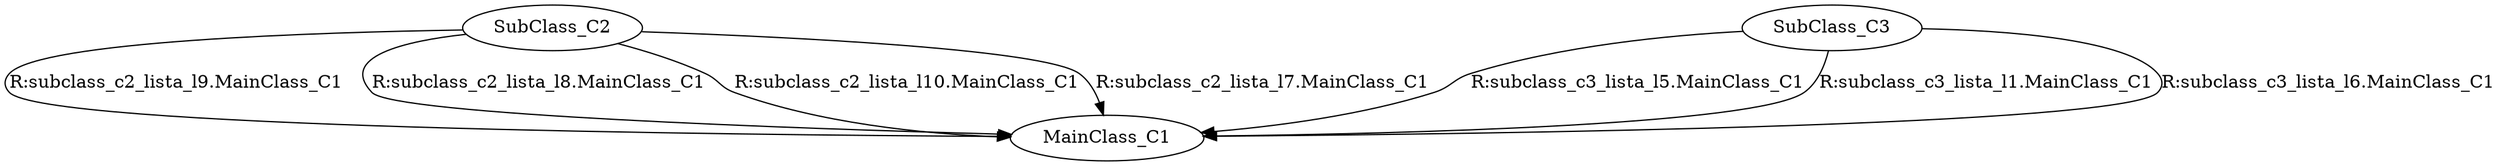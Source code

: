 digraph classRelations {
	subgraph Stazione {
		MainClass_C1 [ classID=1, classIndex=0, ownerPlantType=Stazione, isStarClass=false]
		SubClass_C2 [ classID=2, classIndex=1, ownerPlantType=Stazione, isStarClass=false]
		SubClass_C3 [ classID=3, classIndex=2, ownerPlantType=Stazione, isStarClass=false]

		 SubClass_C2 -> MainClass_C1[OperationKind=AUTO]  [list_name=subclass_c2_lista_l9, field=mainclass_c1, fieldType=MainClass_C1, op=R] [label="R:subclass_c2_lista_l9.MainClass_C1"] 
		 SubClass_C2 -> MainClass_C1[OperationKind=AUTO]  [list_name=subclass_c2_lista_l8, field=mainclass_c1, fieldType=MainClass_C1, op=R] [label="R:subclass_c2_lista_l8.MainClass_C1"] 
		 SubClass_C2 -> MainClass_C1[OperationKind=AUTO]  [list_name=subclass_c2_lista_l10, field=mainclass_c1, fieldType=MainClass_C1, op=R] [label="R:subclass_c2_lista_l10.MainClass_C1"] 
		 SubClass_C2 -> MainClass_C1[OperationKind=AUTO]  [list_name=subclass_c2_lista_l7, field=mainclass_c1, fieldType=MainClass_C1, op=R] [label="R:subclass_c2_lista_l7.MainClass_C1"] 
		 SubClass_C3 -> MainClass_C1[OperationKind=AUTO]  [list_name=subclass_c3_lista_l5, field=mainclass_c1, fieldType=MainClass_C1, op=R] [label="R:subclass_c3_lista_l5.MainClass_C1"] 
		 SubClass_C3 -> MainClass_C1[OperationKind=AUTO]  [list_name=subclass_c3_lista_l1, field=mainclass_c1, fieldType=MainClass_C1, op=R] [label="R:subclass_c3_lista_l1.MainClass_C1"] 
		 SubClass_C3 -> MainClass_C1[OperationKind=AUTO]  [list_name=subclass_c3_lista_l6, field=mainclass_c1, fieldType=MainClass_C1, op=R] [label="R:subclass_c3_lista_l6.MainClass_C1"] 
	}
}